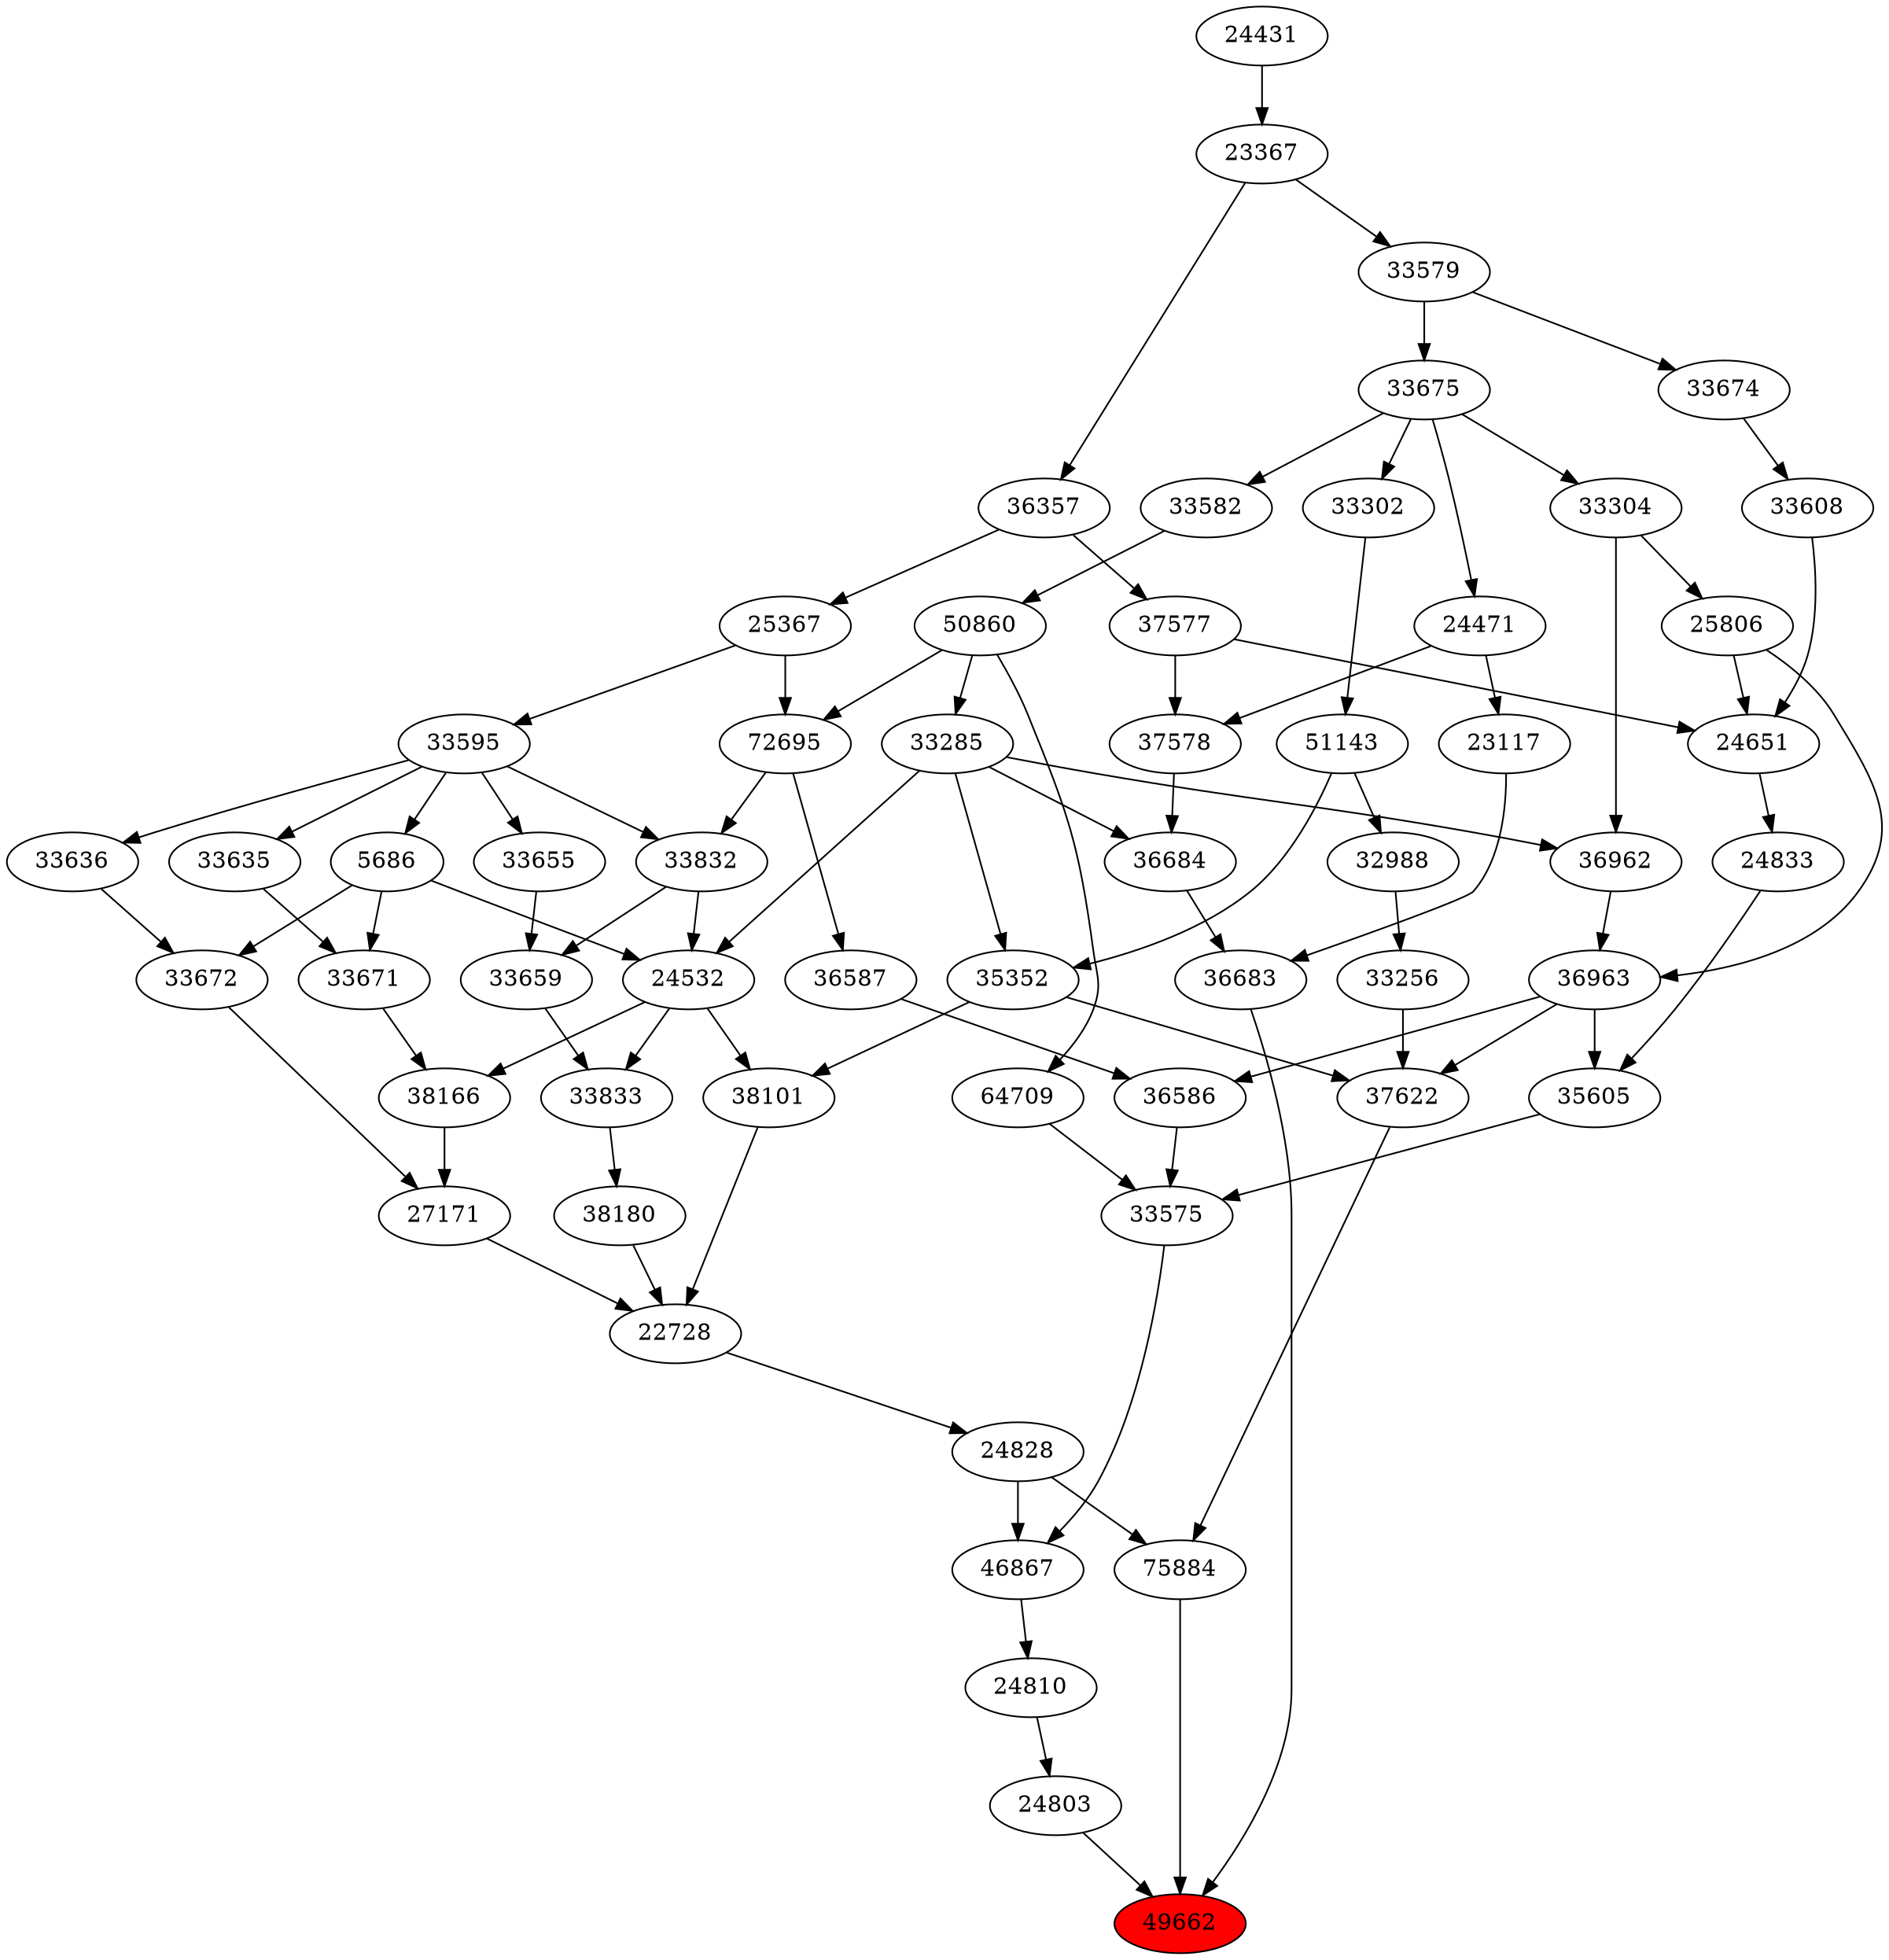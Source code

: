 strict digraph{ 
49662 [label="49662" fillcolor=red style=filled]
75884 -> 49662
24803 -> 49662
36683 -> 49662
75884 [label="75884"]
24828 -> 75884
37622 -> 75884
24803 [label="24803"]
24810 -> 24803
36683 [label="36683"]
36684 -> 36683
23117 -> 36683
24828 [label="24828"]
22728 -> 24828
37622 [label="37622"]
36963 -> 37622
35352 -> 37622
33256 -> 37622
24810 [label="24810"]
46867 -> 24810
36684 [label="36684"]
33285 -> 36684
37578 -> 36684
23117 [label="23117"]
24471 -> 23117
22728 [label="22728"]
27171 -> 22728
38101 -> 22728
38180 -> 22728
36963 [label="36963"]
36962 -> 36963
25806 -> 36963
35352 [label="35352"]
33285 -> 35352
51143 -> 35352
33256 [label="33256"]
32988 -> 33256
46867 [label="46867"]
24828 -> 46867
33575 -> 46867
33285 [label="33285"]
50860 -> 33285
37578 [label="37578"]
24471 -> 37578
37577 -> 37578
24471 [label="24471"]
33675 -> 24471
27171 [label="27171"]
33672 -> 27171
38166 -> 27171
38101 [label="38101"]
24532 -> 38101
35352 -> 38101
38180 [label="38180"]
33833 -> 38180
36962 [label="36962"]
33285 -> 36962
33304 -> 36962
25806 [label="25806"]
33304 -> 25806
51143 [label="51143"]
33302 -> 51143
32988 [label="32988"]
51143 -> 32988
33575 [label="33575"]
36586 -> 33575
35605 -> 33575
64709 -> 33575
50860 [label="50860"]
33582 -> 50860
37577 [label="37577"]
36357 -> 37577
33675 [label="33675"]
33579 -> 33675
33672 [label="33672"]
33636 -> 33672
5686 -> 33672
38166 [label="38166"]
24532 -> 38166
33671 -> 38166
24532 [label="24532"]
33285 -> 24532
5686 -> 24532
33832 -> 24532
33833 [label="33833"]
33659 -> 33833
24532 -> 33833
33304 [label="33304"]
33675 -> 33304
33302 [label="33302"]
33675 -> 33302
36586 [label="36586"]
36587 -> 36586
36963 -> 36586
35605 [label="35605"]
24833 -> 35605
36963 -> 35605
64709 [label="64709"]
50860 -> 64709
33582 [label="33582"]
33675 -> 33582
36357 [label="36357"]
23367 -> 36357
33579 [label="33579"]
23367 -> 33579
33636 [label="33636"]
33595 -> 33636
5686 [label="5686"]
33595 -> 5686
33671 [label="33671"]
5686 -> 33671
33635 -> 33671
33832 [label="33832"]
72695 -> 33832
33595 -> 33832
33659 [label="33659"]
33655 -> 33659
33832 -> 33659
36587 [label="36587"]
72695 -> 36587
24833 [label="24833"]
24651 -> 24833
23367 [label="23367"]
24431 -> 23367
33595 [label="33595"]
25367 -> 33595
33635 [label="33635"]
33595 -> 33635
72695 [label="72695"]
50860 -> 72695
25367 -> 72695
33655 [label="33655"]
33595 -> 33655
24651 [label="24651"]
25806 -> 24651
33608 -> 24651
37577 -> 24651
24431 [label="24431"]
25367 [label="25367"]
36357 -> 25367
33608 [label="33608"]
33674 -> 33608
33674 [label="33674"]
33579 -> 33674
}